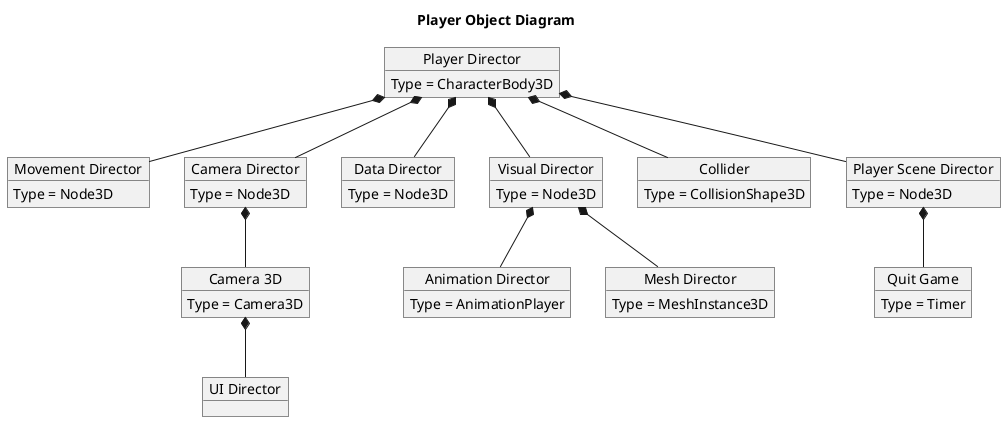 @startuml Player Object

title Player Object Diagram

object "Player Director" as Player

object "Movement Director" as Movement
object "Camera Director" as CameraDir
object "Data Director" as Data
object "Visual Director" as Visual
object "Collider" as Collider
object "Camera 3D" as Camera
object "UI Director" as UIDir
object "Animation Director" as Animation
object "Mesh Director" as Mesh
object "Player Scene Director" as SceneDir
object "Quit Game" as QuitTimer

Player : Type = CharacterBody3D
Movement : Type = Node3D
CameraDir : Type = Node3D
Data : Type = Node3D
Visual : Type = Node3D
Collider : Type = CollisionShape3D
Camera : Type = Camera3D
Animation : Type = AnimationPlayer
Mesh : Type = MeshInstance3D
SceneDir : Type = Node3D
QuitTimer : Type = Timer

Player *-- Movement
Player *-- CameraDir
Player *-- Data
Player *-- Visual
Player *-- Collider
CameraDir *-- Camera
Camera *-- UIDir
Visual *-- Animation
Visual *-- Mesh
Player *-- SceneDir
SceneDir *-- QuitTimer

@enduml